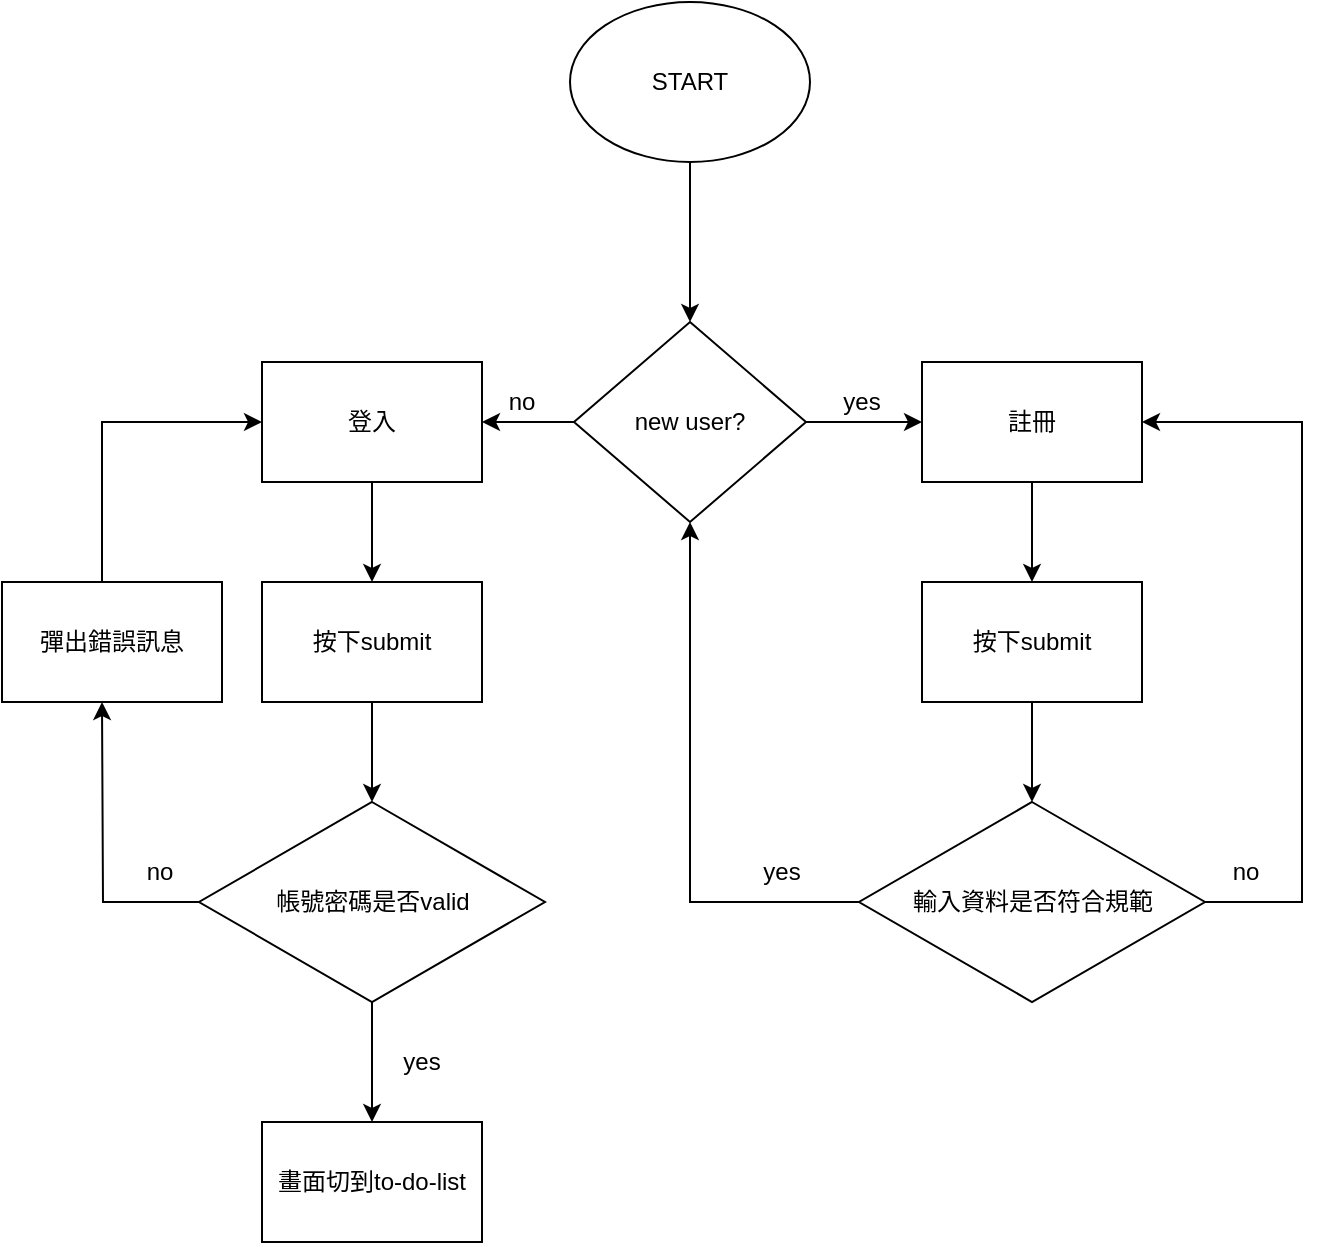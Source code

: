 <mxfile version="14.9.0" type="device"><diagram id="fPaI7hUxQMKpoGPnLNor" name="Page-1"><mxGraphModel dx="1422" dy="794" grid="1" gridSize="10" guides="1" tooltips="1" connect="1" arrows="1" fold="1" page="1" pageScale="1" pageWidth="827" pageHeight="1169" math="0" shadow="0"><root><mxCell id="0"/><mxCell id="1" parent="0"/><mxCell id="Jj7HP2AB_3eG_B_bwXwl-4" value="" style="edgeStyle=orthogonalEdgeStyle;rounded=0;orthogonalLoop=1;jettySize=auto;html=1;" edge="1" parent="1" source="Jj7HP2AB_3eG_B_bwXwl-1" target="Jj7HP2AB_3eG_B_bwXwl-2"><mxGeometry relative="1" as="geometry"/></mxCell><mxCell id="Jj7HP2AB_3eG_B_bwXwl-1" value="START" style="ellipse;whiteSpace=wrap;html=1;" vertex="1" parent="1"><mxGeometry x="354" y="150" width="120" height="80" as="geometry"/></mxCell><object label="" no="" id="Jj7HP2AB_3eG_B_bwXwl-6"><mxCell style="edgeStyle=orthogonalEdgeStyle;rounded=0;orthogonalLoop=1;jettySize=auto;html=1;" edge="1" parent="1" source="Jj7HP2AB_3eG_B_bwXwl-2" target="Jj7HP2AB_3eG_B_bwXwl-5"><mxGeometry relative="1" as="geometry"/></mxCell></object><mxCell id="Jj7HP2AB_3eG_B_bwXwl-10" value="" style="edgeStyle=orthogonalEdgeStyle;rounded=0;orthogonalLoop=1;jettySize=auto;html=1;" edge="1" parent="1" source="Jj7HP2AB_3eG_B_bwXwl-2" target="Jj7HP2AB_3eG_B_bwXwl-9"><mxGeometry relative="1" as="geometry"/></mxCell><mxCell id="Jj7HP2AB_3eG_B_bwXwl-2" value="new user?" style="rhombus;whiteSpace=wrap;html=1;" vertex="1" parent="1"><mxGeometry x="356" y="310" width="116" height="100" as="geometry"/></mxCell><mxCell id="Jj7HP2AB_3eG_B_bwXwl-13" value="" style="edgeStyle=orthogonalEdgeStyle;rounded=0;orthogonalLoop=1;jettySize=auto;html=1;" edge="1" parent="1" source="Jj7HP2AB_3eG_B_bwXwl-5" target="Jj7HP2AB_3eG_B_bwXwl-12"><mxGeometry relative="1" as="geometry"/></mxCell><mxCell id="Jj7HP2AB_3eG_B_bwXwl-5" value="註冊" style="rounded=0;whiteSpace=wrap;html=1;" vertex="1" parent="1"><mxGeometry x="530" y="330" width="110" height="60" as="geometry"/></mxCell><mxCell id="Jj7HP2AB_3eG_B_bwXwl-7" value="yes" style="text;html=1;strokeColor=none;fillColor=none;align=center;verticalAlign=middle;whiteSpace=wrap;rounded=0;" vertex="1" parent="1"><mxGeometry x="480" y="340" width="40" height="20" as="geometry"/></mxCell><mxCell id="Jj7HP2AB_3eG_B_bwXwl-25" value="" style="edgeStyle=orthogonalEdgeStyle;rounded=0;orthogonalLoop=1;jettySize=auto;html=1;" edge="1" parent="1" source="Jj7HP2AB_3eG_B_bwXwl-9"><mxGeometry relative="1" as="geometry"><mxPoint x="255" y="440" as="targetPoint"/></mxGeometry></mxCell><mxCell id="Jj7HP2AB_3eG_B_bwXwl-9" value="登入" style="rounded=0;whiteSpace=wrap;html=1;" vertex="1" parent="1"><mxGeometry x="200" y="330" width="110" height="60" as="geometry"/></mxCell><mxCell id="Jj7HP2AB_3eG_B_bwXwl-11" value="no" style="text;html=1;strokeColor=none;fillColor=none;align=center;verticalAlign=middle;whiteSpace=wrap;rounded=0;" vertex="1" parent="1"><mxGeometry x="310" y="340" width="40" height="20" as="geometry"/></mxCell><mxCell id="Jj7HP2AB_3eG_B_bwXwl-20" value="" style="edgeStyle=orthogonalEdgeStyle;rounded=0;orthogonalLoop=1;jettySize=auto;html=1;" edge="1" parent="1" source="Jj7HP2AB_3eG_B_bwXwl-12" target="Jj7HP2AB_3eG_B_bwXwl-14"><mxGeometry relative="1" as="geometry"/></mxCell><mxCell id="Jj7HP2AB_3eG_B_bwXwl-12" value="按下submit" style="rounded=0;whiteSpace=wrap;html=1;" vertex="1" parent="1"><mxGeometry x="530" y="440" width="110" height="60" as="geometry"/></mxCell><mxCell id="Jj7HP2AB_3eG_B_bwXwl-16" value="" style="edgeStyle=orthogonalEdgeStyle;rounded=0;orthogonalLoop=1;jettySize=auto;html=1;entryX=1;entryY=0.5;entryDx=0;entryDy=0;exitX=1;exitY=0.5;exitDx=0;exitDy=0;" edge="1" parent="1" source="Jj7HP2AB_3eG_B_bwXwl-14" target="Jj7HP2AB_3eG_B_bwXwl-5"><mxGeometry relative="1" as="geometry"><mxPoint x="670" y="600" as="sourcePoint"/><mxPoint x="750" y="370" as="targetPoint"/><Array as="points"><mxPoint x="720" y="600"/><mxPoint x="720" y="360"/></Array></mxGeometry></mxCell><mxCell id="Jj7HP2AB_3eG_B_bwXwl-21" style="edgeStyle=orthogonalEdgeStyle;rounded=0;orthogonalLoop=1;jettySize=auto;html=1;entryX=0.5;entryY=1;entryDx=0;entryDy=0;" edge="1" parent="1" source="Jj7HP2AB_3eG_B_bwXwl-14" target="Jj7HP2AB_3eG_B_bwXwl-2"><mxGeometry relative="1" as="geometry"/></mxCell><mxCell id="Jj7HP2AB_3eG_B_bwXwl-14" value="輸入資料是否符合規範" style="rhombus;whiteSpace=wrap;html=1;" vertex="1" parent="1"><mxGeometry x="498.5" y="550" width="173" height="100" as="geometry"/></mxCell><mxCell id="Jj7HP2AB_3eG_B_bwXwl-18" value="no" style="text;html=1;strokeColor=none;fillColor=none;align=center;verticalAlign=middle;whiteSpace=wrap;rounded=0;" vertex="1" parent="1"><mxGeometry x="671.5" y="575" width="40" height="20" as="geometry"/></mxCell><mxCell id="Jj7HP2AB_3eG_B_bwXwl-22" value="yes" style="text;html=1;strokeColor=none;fillColor=none;align=center;verticalAlign=middle;whiteSpace=wrap;rounded=0;" vertex="1" parent="1"><mxGeometry x="440" y="575" width="40" height="20" as="geometry"/></mxCell><mxCell id="Jj7HP2AB_3eG_B_bwXwl-28" value="" style="edgeStyle=orthogonalEdgeStyle;rounded=0;orthogonalLoop=1;jettySize=auto;html=1;" edge="1" parent="1" source="Jj7HP2AB_3eG_B_bwXwl-26" target="Jj7HP2AB_3eG_B_bwXwl-27"><mxGeometry relative="1" as="geometry"/></mxCell><mxCell id="Jj7HP2AB_3eG_B_bwXwl-26" value="按下submit" style="rounded=0;whiteSpace=wrap;html=1;" vertex="1" parent="1"><mxGeometry x="200" y="440" width="110" height="60" as="geometry"/></mxCell><mxCell id="Jj7HP2AB_3eG_B_bwXwl-30" value="" style="edgeStyle=orthogonalEdgeStyle;rounded=0;orthogonalLoop=1;jettySize=auto;html=1;" edge="1" parent="1" source="Jj7HP2AB_3eG_B_bwXwl-27" target="Jj7HP2AB_3eG_B_bwXwl-29"><mxGeometry relative="1" as="geometry"/></mxCell><mxCell id="Jj7HP2AB_3eG_B_bwXwl-33" style="edgeStyle=orthogonalEdgeStyle;rounded=0;orthogonalLoop=1;jettySize=auto;html=1;" edge="1" parent="1" source="Jj7HP2AB_3eG_B_bwXwl-27"><mxGeometry relative="1" as="geometry"><mxPoint x="120" y="500" as="targetPoint"/></mxGeometry></mxCell><mxCell id="Jj7HP2AB_3eG_B_bwXwl-27" value="帳號密碼是否valid" style="rhombus;whiteSpace=wrap;html=1;" vertex="1" parent="1"><mxGeometry x="168.5" y="550" width="173" height="100" as="geometry"/></mxCell><mxCell id="Jj7HP2AB_3eG_B_bwXwl-29" value="畫面切到to-do-list" style="rounded=0;whiteSpace=wrap;html=1;" vertex="1" parent="1"><mxGeometry x="200" y="710" width="110" height="60" as="geometry"/></mxCell><mxCell id="Jj7HP2AB_3eG_B_bwXwl-31" value="yes" style="text;html=1;strokeColor=none;fillColor=none;align=center;verticalAlign=middle;whiteSpace=wrap;rounded=0;" vertex="1" parent="1"><mxGeometry x="260" y="670" width="40" height="20" as="geometry"/></mxCell><mxCell id="Jj7HP2AB_3eG_B_bwXwl-35" style="edgeStyle=orthogonalEdgeStyle;rounded=0;orthogonalLoop=1;jettySize=auto;html=1;entryX=0;entryY=0.5;entryDx=0;entryDy=0;" edge="1" parent="1" source="Jj7HP2AB_3eG_B_bwXwl-34" target="Jj7HP2AB_3eG_B_bwXwl-9"><mxGeometry relative="1" as="geometry"><Array as="points"><mxPoint x="120" y="360"/></Array></mxGeometry></mxCell><mxCell id="Jj7HP2AB_3eG_B_bwXwl-34" value="彈出錯誤訊息" style="rounded=0;whiteSpace=wrap;html=1;" vertex="1" parent="1"><mxGeometry x="70" y="440" width="110" height="60" as="geometry"/></mxCell><mxCell id="Jj7HP2AB_3eG_B_bwXwl-36" value="no" style="text;html=1;strokeColor=none;fillColor=none;align=center;verticalAlign=middle;whiteSpace=wrap;rounded=0;" vertex="1" parent="1"><mxGeometry x="128.5" y="575" width="40" height="20" as="geometry"/></mxCell></root></mxGraphModel></diagram></mxfile>